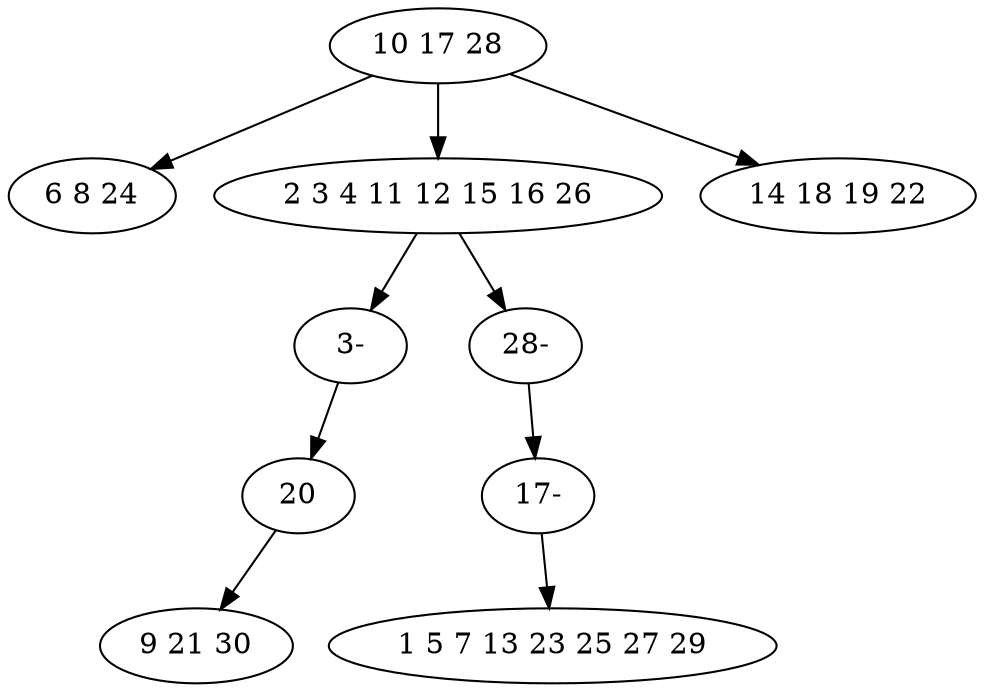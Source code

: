 digraph true_tree {
	"0" -> "1"
	"0" -> "2"
	"2" -> "7"
	"2" -> "8"
	"3" -> "5"
	"0" -> "6"
	"7" -> "3"
	"8" -> "9"
	"9" -> "4"
	"0" [label="10 17 28"];
	"1" [label="6 8 24"];
	"2" [label="2 3 4 11 12 15 16 26"];
	"3" [label="20"];
	"4" [label="1 5 7 13 23 25 27 29"];
	"5" [label="9 21 30"];
	"6" [label="14 18 19 22"];
	"7" [label="3-"];
	"8" [label="28-"];
	"9" [label="17-"];
}

